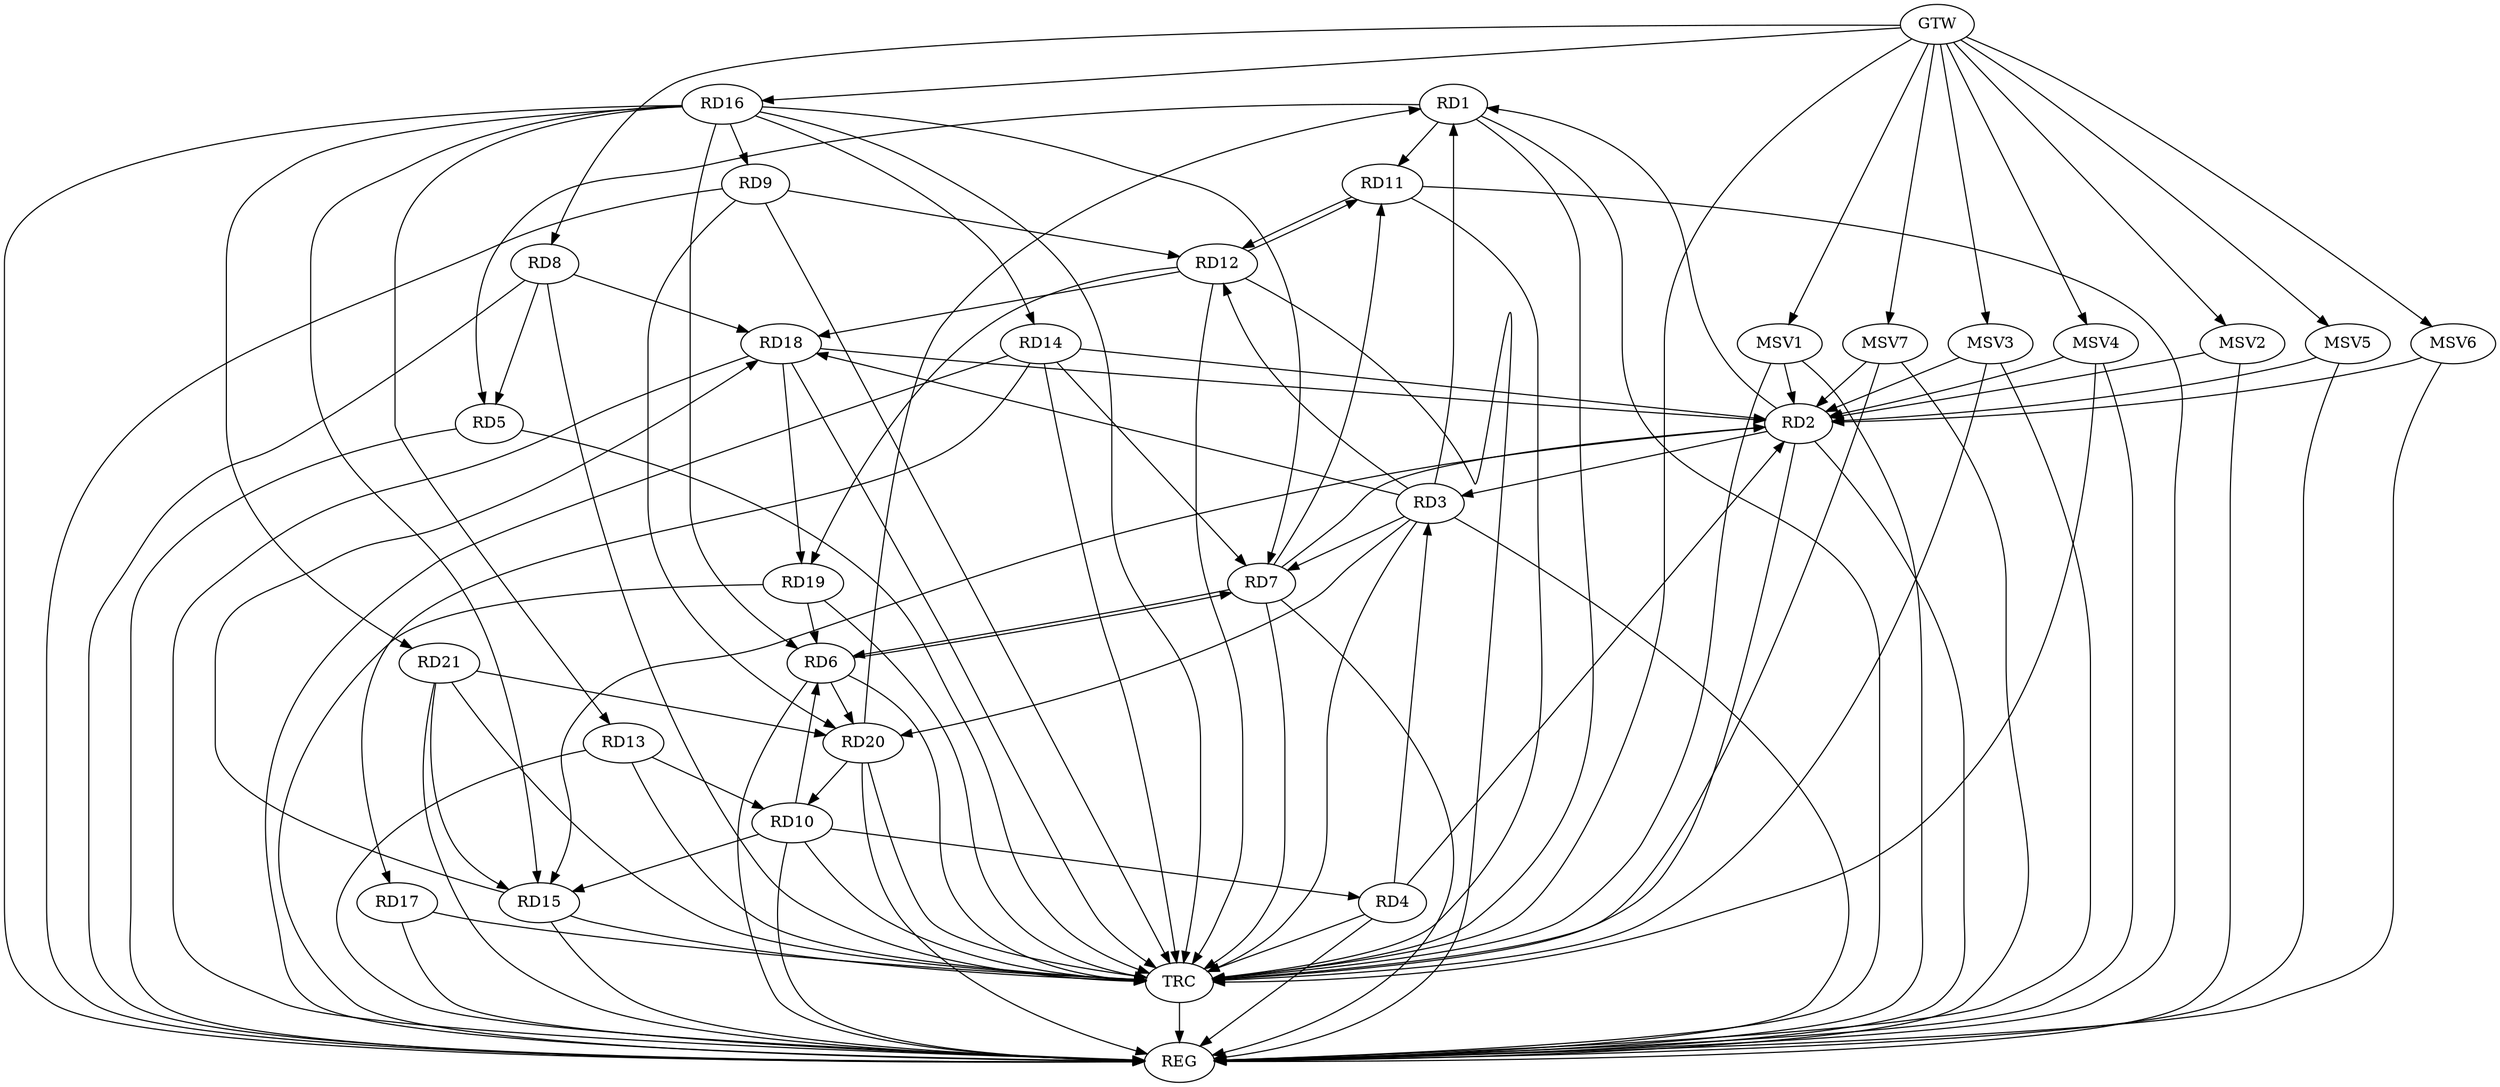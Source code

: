 strict digraph G {
  RD1 [ label="RD1" ];
  RD2 [ label="RD2" ];
  RD3 [ label="RD3" ];
  RD4 [ label="RD4" ];
  RD5 [ label="RD5" ];
  RD6 [ label="RD6" ];
  RD7 [ label="RD7" ];
  RD8 [ label="RD8" ];
  RD9 [ label="RD9" ];
  RD10 [ label="RD10" ];
  RD11 [ label="RD11" ];
  RD12 [ label="RD12" ];
  RD13 [ label="RD13" ];
  RD14 [ label="RD14" ];
  RD15 [ label="RD15" ];
  RD16 [ label="RD16" ];
  RD17 [ label="RD17" ];
  RD18 [ label="RD18" ];
  RD19 [ label="RD19" ];
  RD20 [ label="RD20" ];
  RD21 [ label="RD21" ];
  GTW [ label="GTW" ];
  REG [ label="REG" ];
  TRC [ label="TRC" ];
  MSV1 [ label="MSV1" ];
  MSV2 [ label="MSV2" ];
  MSV3 [ label="MSV3" ];
  MSV4 [ label="MSV4" ];
  MSV5 [ label="MSV5" ];
  MSV6 [ label="MSV6" ];
  MSV7 [ label="MSV7" ];
  RD2 -> RD1;
  RD3 -> RD1;
  RD1 -> RD5;
  RD1 -> RD11;
  RD20 -> RD1;
  RD2 -> RD3;
  RD4 -> RD2;
  RD7 -> RD2;
  RD14 -> RD2;
  RD2 -> RD15;
  RD18 -> RD2;
  RD4 -> RD3;
  RD3 -> RD7;
  RD3 -> RD12;
  RD3 -> RD18;
  RD3 -> RD20;
  RD10 -> RD4;
  RD8 -> RD5;
  RD6 -> RD7;
  RD7 -> RD6;
  RD10 -> RD6;
  RD16 -> RD6;
  RD19 -> RD6;
  RD6 -> RD20;
  RD7 -> RD11;
  RD14 -> RD7;
  RD16 -> RD7;
  RD8 -> RD18;
  RD9 -> RD12;
  RD16 -> RD9;
  RD9 -> RD20;
  RD13 -> RD10;
  RD10 -> RD15;
  RD20 -> RD10;
  RD11 -> RD12;
  RD12 -> RD11;
  RD12 -> RD18;
  RD12 -> RD19;
  RD16 -> RD13;
  RD16 -> RD14;
  RD14 -> RD17;
  RD16 -> RD15;
  RD15 -> RD18;
  RD21 -> RD15;
  RD16 -> RD21;
  RD18 -> RD19;
  RD21 -> RD20;
  GTW -> RD8;
  GTW -> RD16;
  RD1 -> REG;
  RD2 -> REG;
  RD3 -> REG;
  RD4 -> REG;
  RD5 -> REG;
  RD6 -> REG;
  RD7 -> REG;
  RD8 -> REG;
  RD9 -> REG;
  RD10 -> REG;
  RD11 -> REG;
  RD12 -> REG;
  RD13 -> REG;
  RD14 -> REG;
  RD15 -> REG;
  RD16 -> REG;
  RD17 -> REG;
  RD18 -> REG;
  RD19 -> REG;
  RD20 -> REG;
  RD21 -> REG;
  RD1 -> TRC;
  RD2 -> TRC;
  RD3 -> TRC;
  RD4 -> TRC;
  RD5 -> TRC;
  RD6 -> TRC;
  RD7 -> TRC;
  RD8 -> TRC;
  RD9 -> TRC;
  RD10 -> TRC;
  RD11 -> TRC;
  RD12 -> TRC;
  RD13 -> TRC;
  RD14 -> TRC;
  RD15 -> TRC;
  RD16 -> TRC;
  RD17 -> TRC;
  RD18 -> TRC;
  RD19 -> TRC;
  RD20 -> TRC;
  RD21 -> TRC;
  GTW -> TRC;
  TRC -> REG;
  MSV1 -> RD2;
  GTW -> MSV1;
  MSV1 -> REG;
  MSV1 -> TRC;
  MSV2 -> RD2;
  GTW -> MSV2;
  MSV2 -> REG;
  MSV3 -> RD2;
  GTW -> MSV3;
  MSV3 -> REG;
  MSV3 -> TRC;
  MSV4 -> RD2;
  GTW -> MSV4;
  MSV4 -> REG;
  MSV4 -> TRC;
  MSV5 -> RD2;
  GTW -> MSV5;
  MSV5 -> REG;
  MSV6 -> RD2;
  GTW -> MSV6;
  MSV6 -> REG;
  MSV7 -> RD2;
  GTW -> MSV7;
  MSV7 -> REG;
  MSV7 -> TRC;
}
